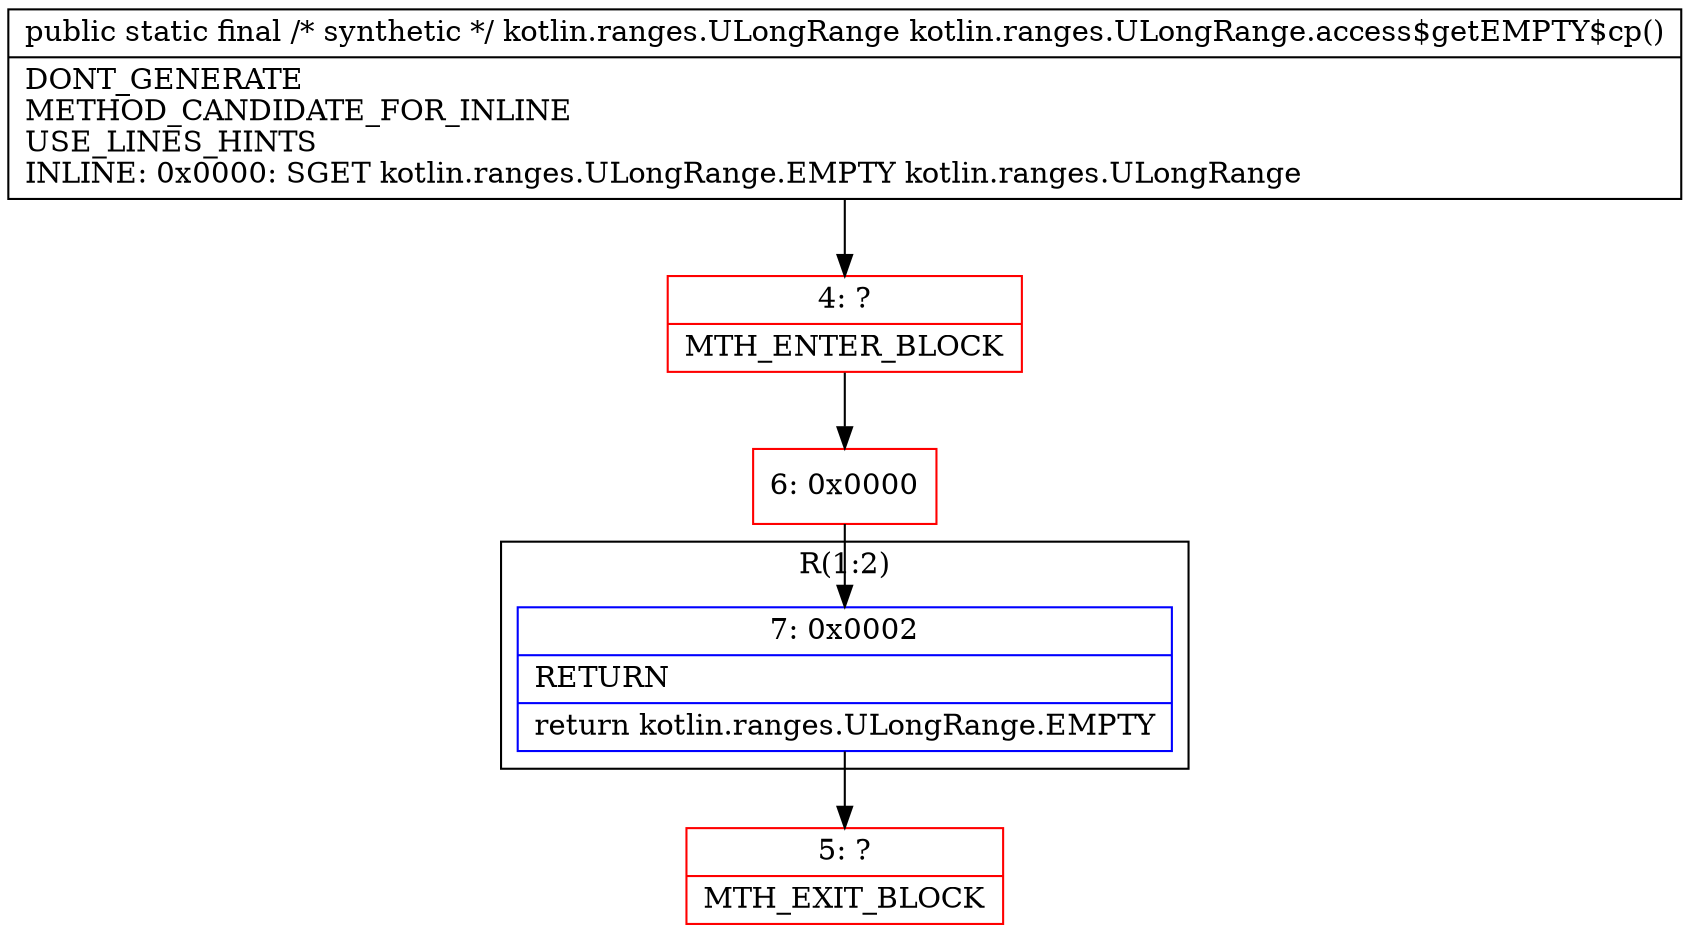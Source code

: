 digraph "CFG forkotlin.ranges.ULongRange.access$getEMPTY$cp()Lkotlin\/ranges\/ULongRange;" {
subgraph cluster_Region_118464580 {
label = "R(1:2)";
node [shape=record,color=blue];
Node_7 [shape=record,label="{7\:\ 0x0002|RETURN\l|return kotlin.ranges.ULongRange.EMPTY\l}"];
}
Node_4 [shape=record,color=red,label="{4\:\ ?|MTH_ENTER_BLOCK\l}"];
Node_6 [shape=record,color=red,label="{6\:\ 0x0000}"];
Node_5 [shape=record,color=red,label="{5\:\ ?|MTH_EXIT_BLOCK\l}"];
MethodNode[shape=record,label="{public static final \/* synthetic *\/ kotlin.ranges.ULongRange kotlin.ranges.ULongRange.access$getEMPTY$cp()  | DONT_GENERATE\lMETHOD_CANDIDATE_FOR_INLINE\lUSE_LINES_HINTS\lINLINE: 0x0000: SGET   kotlin.ranges.ULongRange.EMPTY kotlin.ranges.ULongRange\l}"];
MethodNode -> Node_4;Node_7 -> Node_5;
Node_4 -> Node_6;
Node_6 -> Node_7;
}


